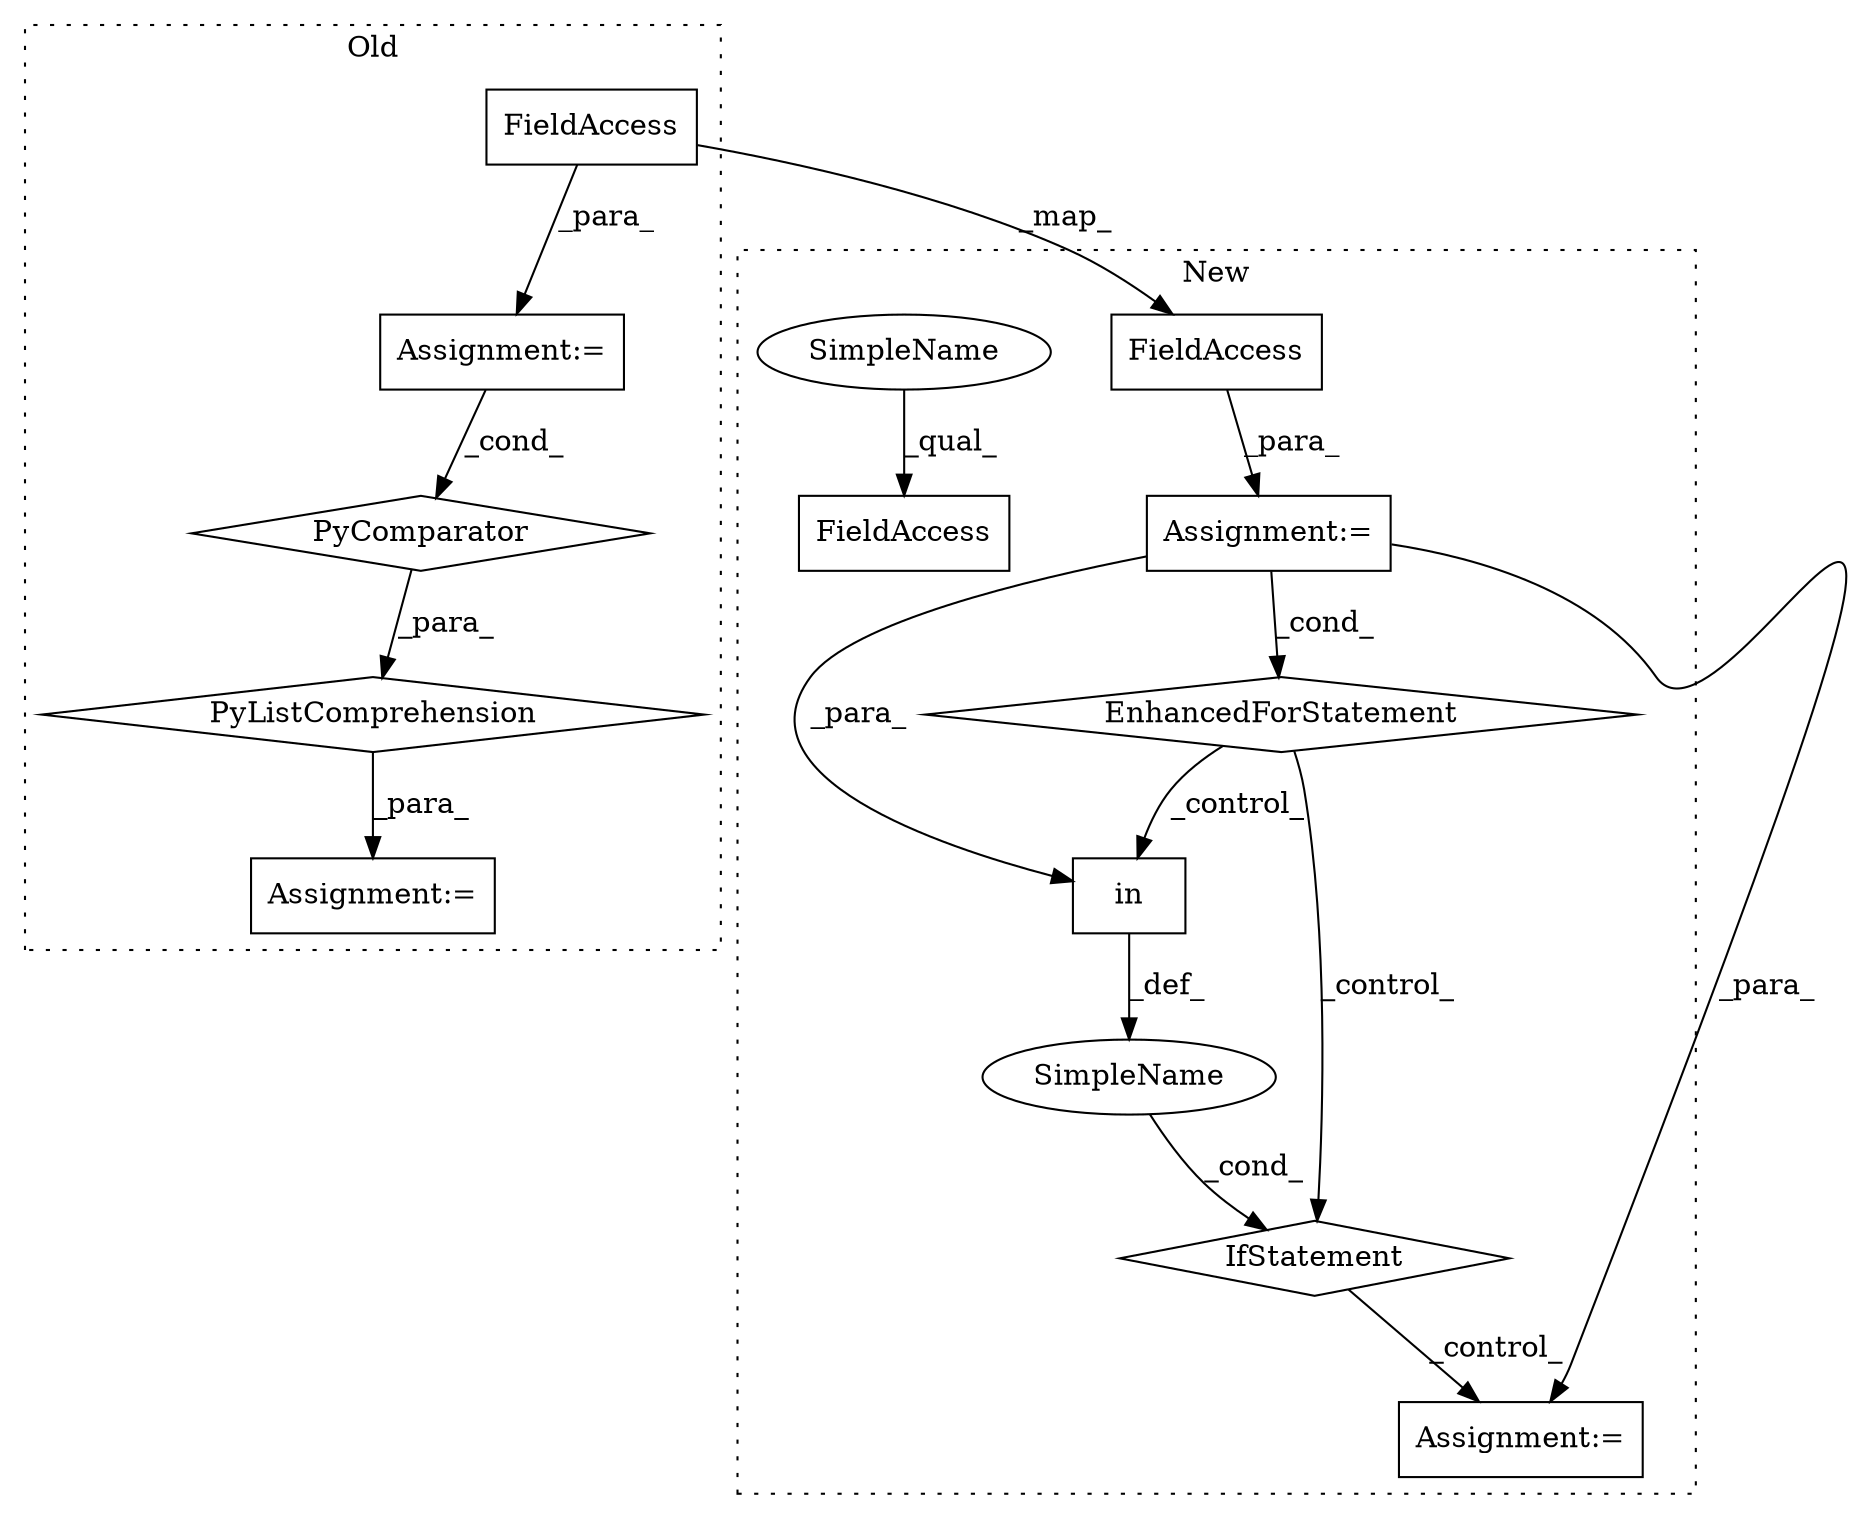 digraph G {
subgraph cluster0 {
1 [label="PyComparator" a="113" s="1550" l="24" shape="diamond"];
3 [label="Assignment:=" a="7" s="1550" l="24" shape="box"];
5 [label="Assignment:=" a="7" s="1450" l="12" shape="box"];
6 [label="PyListComprehension" a="109" s="1462" l="120" shape="diamond"];
11 [label="FieldAccess" a="22" s="1558" l="7" shape="box"];
label = "Old";
style="dotted";
}
subgraph cluster1 {
2 [label="in" a="105" s="1425" l="9" shape="box"];
4 [label="IfStatement" a="25" s="1415,1434" l="10,2" shape="diamond"];
7 [label="Assignment:=" a="7" s="1336,1405" l="53,2" shape="box"];
8 [label="EnhancedForStatement" a="70" s="1336,1405" l="53,2" shape="diamond"];
9 [label="Assignment:=" a="7" s="1473" l="2" shape="box"];
10 [label="SimpleName" a="42" s="" l="" shape="ellipse"];
12 [label="FieldAccess" a="22" s="1398" l="7" shape="box"];
13 [label="FieldAccess" a="22" s="4084" l="6" shape="box"];
14 [label="SimpleName" a="42" s="4084" l="3" shape="ellipse"];
label = "New";
style="dotted";
}
1 -> 6 [label="_para_"];
2 -> 10 [label="_def_"];
3 -> 1 [label="_cond_"];
4 -> 9 [label="_control_"];
6 -> 5 [label="_para_"];
7 -> 9 [label="_para_"];
7 -> 8 [label="_cond_"];
7 -> 2 [label="_para_"];
8 -> 4 [label="_control_"];
8 -> 2 [label="_control_"];
10 -> 4 [label="_cond_"];
11 -> 3 [label="_para_"];
11 -> 12 [label="_map_"];
12 -> 7 [label="_para_"];
14 -> 13 [label="_qual_"];
}